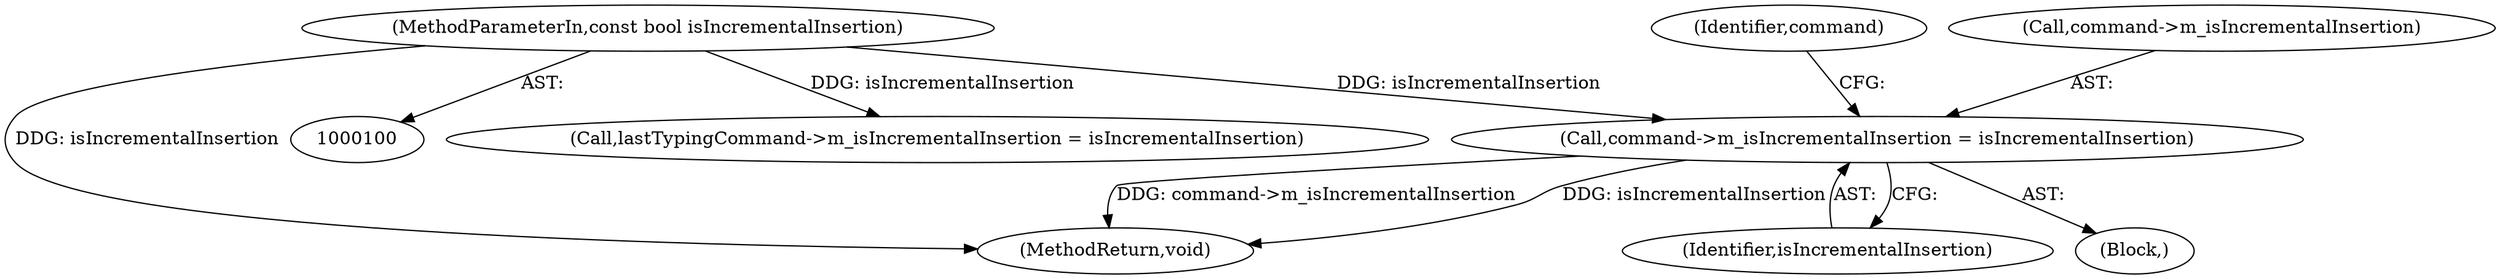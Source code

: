 digraph "1_Chrome_a69c7b5d863dacbb08bfaa04359e3bc0bb4470dc_1@pointer" {
"1000230" [label="(Call,command->m_isIncrementalInsertion = isIncrementalInsertion)"];
"1000106" [label="(MethodParameterIn,const bool isIncrementalInsertion)"];
"1000234" [label="(Identifier,isIncrementalInsertion)"];
"1000237" [label="(Identifier,command)"];
"1000230" [label="(Call,command->m_isIncrementalInsertion = isIncrementalInsertion)"];
"1000231" [label="(Call,command->m_isIncrementalInsertion)"];
"1000188" [label="(Call,lastTypingCommand->m_isIncrementalInsertion = isIncrementalInsertion)"];
"1000106" [label="(MethodParameterIn,const bool isIncrementalInsertion)"];
"1000248" [label="(MethodReturn,void)"];
"1000107" [label="(Block,)"];
"1000230" -> "1000107"  [label="AST: "];
"1000230" -> "1000234"  [label="CFG: "];
"1000231" -> "1000230"  [label="AST: "];
"1000234" -> "1000230"  [label="AST: "];
"1000237" -> "1000230"  [label="CFG: "];
"1000230" -> "1000248"  [label="DDG: command->m_isIncrementalInsertion"];
"1000230" -> "1000248"  [label="DDG: isIncrementalInsertion"];
"1000106" -> "1000230"  [label="DDG: isIncrementalInsertion"];
"1000106" -> "1000100"  [label="AST: "];
"1000106" -> "1000248"  [label="DDG: isIncrementalInsertion"];
"1000106" -> "1000188"  [label="DDG: isIncrementalInsertion"];
}
